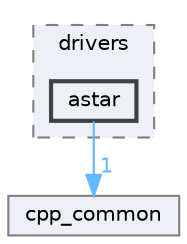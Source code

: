 digraph "astar"
{
 // LATEX_PDF_SIZE
  bgcolor="transparent";
  edge [fontname=Helvetica,fontsize=10,labelfontname=Helvetica,labelfontsize=10];
  node [fontname=Helvetica,fontsize=10,shape=box,height=0.2,width=0.4];
  compound=true
  subgraph clusterdir_4fe5cf12322eb0f9892753dc20f1484c {
    graph [ bgcolor="#edf0f7", pencolor="grey50", label="drivers", fontname=Helvetica,fontsize=10 style="filled,dashed", URL="dir_4fe5cf12322eb0f9892753dc20f1484c.html",tooltip=""]
  dir_bb2175a28760c39921da31df4587a45f [label="astar", fillcolor="#edf0f7", color="grey25", style="filled,bold", URL="dir_bb2175a28760c39921da31df4587a45f.html",tooltip=""];
  }
  dir_f413d2883acb285bdeb0fac3ae939ed0 [label="cpp_common", fillcolor="#edf0f7", color="grey50", style="filled", URL="dir_f413d2883acb285bdeb0fac3ae939ed0.html",tooltip=""];
  dir_bb2175a28760c39921da31df4587a45f->dir_f413d2883acb285bdeb0fac3ae939ed0 [headlabel="1", labeldistance=1.5 headhref="dir_000003_000036.html" href="dir_000003_000036.html" color="steelblue1" fontcolor="steelblue1"];
}

